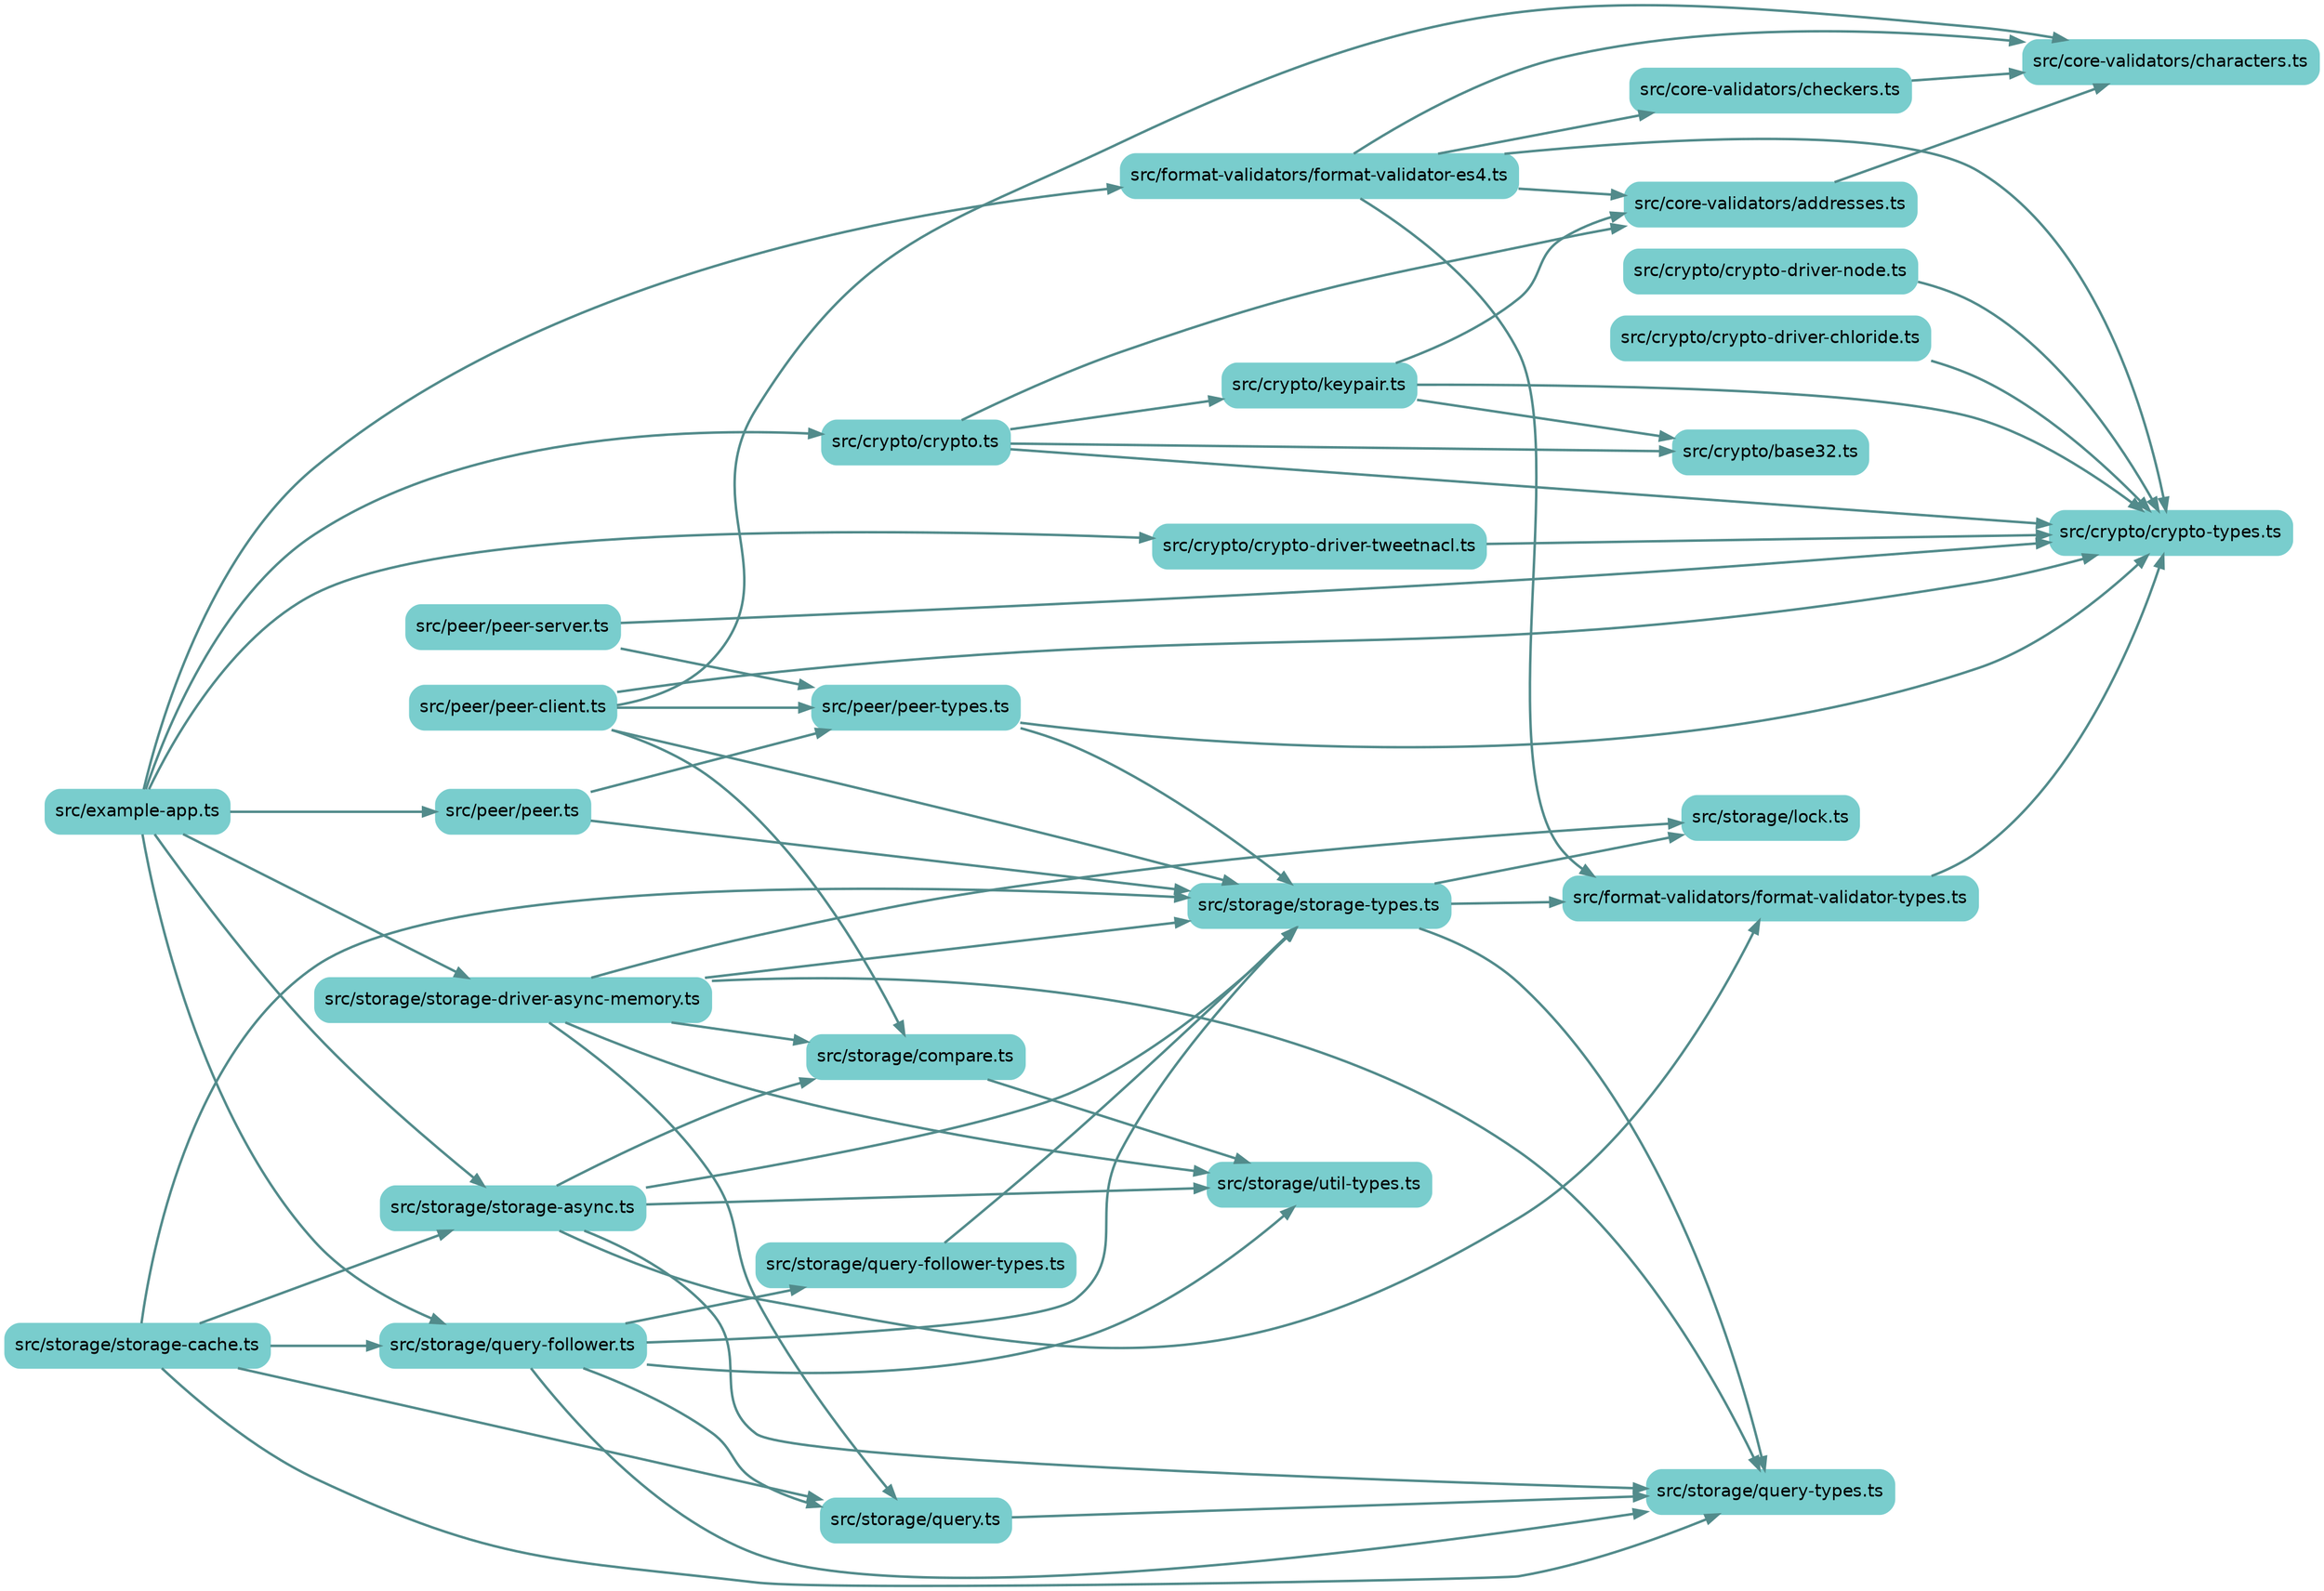 
digraph G {
    //splines=line;
    //splines=polyline;
    splines=true;
    rankdir=LR;
    //newrank=true;
    compound=true;
    graph [fontname = "helvetica"];  // dpi=72
    node [fontname = "helvetica"];
    edge [fontname = "helvetica"];
    
    // files in their folder clusters
        "src/example-app.ts" [label="src/example-app.ts", shape=rectangle; style="rounded,filled"; color=darkslategray3];
        "src/core-validators/addresses.ts" [label="src/core-validators/addresses.ts", shape=rectangle; style="rounded,filled"; color=darkslategray3];
            "src/core-validators/characters.ts" [label="src/core-validators/characters.ts", shape=rectangle; style="rounded,filled"; color=darkslategray3];
            "src/core-validators/checkers.ts" [label="src/core-validators/checkers.ts", shape=rectangle; style="rounded,filled"; color=darkslategray3];
        "src/crypto/base32.ts" [label="src/crypto/base32.ts", shape=rectangle; style="rounded,filled"; color=darkslategray3];
            "src/crypto/crypto-driver-chloride.ts" [label="src/crypto/crypto-driver-chloride.ts", shape=rectangle; style="rounded,filled"; color=darkslategray3];
            "src/crypto/crypto-driver-node.ts" [label="src/crypto/crypto-driver-node.ts", shape=rectangle; style="rounded,filled"; color=darkslategray3];
            "src/crypto/crypto-driver-tweetnacl.ts" [label="src/crypto/crypto-driver-tweetnacl.ts", shape=rectangle; style="rounded,filled"; color=darkslategray3];
            "src/crypto/crypto-types.ts" [label="src/crypto/crypto-types.ts", shape=rectangle; style="rounded,filled"; color=darkslategray3];
            "src/crypto/crypto.ts" [label="src/crypto/crypto.ts", shape=rectangle; style="rounded,filled"; color=darkslategray3];
            "src/crypto/keypair.ts" [label="src/crypto/keypair.ts", shape=rectangle; style="rounded,filled"; color=darkslategray3];
        "src/format-validators/format-validator-es4.ts" [label="src/format-validators/format-validator-es4.ts", shape=rectangle; style="rounded,filled"; color=darkslategray3];
            "src/format-validators/format-validator-types.ts" [label="src/format-validators/format-validator-types.ts", shape=rectangle; style="rounded,filled"; color=darkslategray3];
        "src/peer/peer-client.ts" [label="src/peer/peer-client.ts", shape=rectangle; style="rounded,filled"; color=darkslategray3];
            "src/peer/peer-server.ts" [label="src/peer/peer-server.ts", shape=rectangle; style="rounded,filled"; color=darkslategray3];
            "src/peer/peer-types.ts" [label="src/peer/peer-types.ts", shape=rectangle; style="rounded,filled"; color=darkslategray3];
            "src/peer/peer.ts" [label="src/peer/peer.ts", shape=rectangle; style="rounded,filled"; color=darkslategray3];
        "src/storage/compare.ts" [label="src/storage/compare.ts", shape=rectangle; style="rounded,filled"; color=darkslategray3];
            "src/storage/lock.ts" [label="src/storage/lock.ts", shape=rectangle; style="rounded,filled"; color=darkslategray3];
            "src/storage/query-follower-types.ts" [label="src/storage/query-follower-types.ts", shape=rectangle; style="rounded,filled"; color=darkslategray3];
            "src/storage/query-follower.ts" [label="src/storage/query-follower.ts", shape=rectangle; style="rounded,filled"; color=darkslategray3];
            "src/storage/query-types.ts" [label="src/storage/query-types.ts", shape=rectangle; style="rounded,filled"; color=darkslategray3];
            "src/storage/query.ts" [label="src/storage/query.ts", shape=rectangle; style="rounded,filled"; color=darkslategray3];
            "src/storage/storage-async.ts" [label="src/storage/storage-async.ts", shape=rectangle; style="rounded,filled"; color=darkslategray3];
            "src/storage/storage-cache.ts" [label="src/storage/storage-cache.ts", shape=rectangle; style="rounded,filled"; color=darkslategray3];
            "src/storage/storage-driver-async-memory.ts" [label="src/storage/storage-driver-async-memory.ts", shape=rectangle; style="rounded,filled"; color=darkslategray3];
            "src/storage/storage-types.ts" [label="src/storage/storage-types.ts", shape=rectangle; style="rounded,filled"; color=darkslategray3];
            "src/storage/util-types.ts" [label="src/storage/util-types.ts", shape=rectangle; style="rounded,filled"; color=darkslategray3];

    // edges between files
    "src/core-validators/addresses.ts" -> "src/core-validators/characters.ts" [penwidth=2; color=darkslategray4];
    "src/core-validators/checkers.ts" -> "src/core-validators/characters.ts" [penwidth=2; color=darkslategray4];
    "src/crypto/crypto-driver-chloride.ts" -> "src/crypto/crypto-types.ts" [penwidth=2; color=darkslategray4];
    "src/crypto/crypto-driver-node.ts" -> "src/crypto/crypto-types.ts" [penwidth=2; color=darkslategray4];
    "src/crypto/crypto-driver-tweetnacl.ts" -> "src/crypto/crypto-types.ts" [penwidth=2; color=darkslategray4];
    "src/crypto/crypto.ts" -> "src/crypto/crypto-types.ts" [penwidth=2; color=darkslategray4];
    "src/crypto/crypto.ts" -> "src/crypto/base32.ts" [penwidth=2; color=darkslategray4];
    "src/crypto/crypto.ts" -> "src/crypto/keypair.ts" [penwidth=2; color=darkslategray4];
    "src/crypto/crypto.ts" -> "src/core-validators/addresses.ts" [penwidth=2; color=darkslategray4];
    "src/crypto/keypair.ts" -> "src/crypto/base32.ts" [penwidth=2; color=darkslategray4];
    "src/crypto/keypair.ts" -> "src/crypto/crypto-types.ts" [penwidth=2; color=darkslategray4];
    "src/crypto/keypair.ts" -> "src/core-validators/addresses.ts" [penwidth=2; color=darkslategray4];
    "src/example-app.ts" -> "src/format-validators/format-validator-es4.ts" [penwidth=2; color=darkslategray4];
    "src/example-app.ts" -> "src/storage/storage-driver-async-memory.ts" [penwidth=2; color=darkslategray4];
    "src/example-app.ts" -> "src/storage/storage-async.ts" [penwidth=2; color=darkslategray4];
    "src/example-app.ts" -> "src/crypto/crypto.ts" [penwidth=2; color=darkslategray4];
    "src/example-app.ts" -> "src/crypto/crypto-driver-tweetnacl.ts" [penwidth=2; color=darkslategray4];
    "src/example-app.ts" -> "src/storage/query-follower.ts" [penwidth=2; color=darkslategray4];
    "src/example-app.ts" -> "src/peer/peer.ts" [penwidth=2; color=darkslategray4];
    "src/format-validators/format-validator-es4.ts" -> "src/format-validators/format-validator-types.ts" [penwidth=2; color=darkslategray4];
    "src/format-validators/format-validator-es4.ts" -> "src/crypto/crypto-types.ts" [penwidth=2; color=darkslategray4];
    "src/format-validators/format-validator-es4.ts" -> "src/core-validators/characters.ts" [penwidth=2; color=darkslategray4];
    "src/format-validators/format-validator-es4.ts" -> "src/core-validators/checkers.ts" [penwidth=2; color=darkslategray4];
    "src/format-validators/format-validator-es4.ts" -> "src/core-validators/addresses.ts" [penwidth=2; color=darkslategray4];
    "src/format-validators/format-validator-types.ts" -> "src/crypto/crypto-types.ts" [penwidth=2; color=darkslategray4];
    "src/peer/peer-client.ts" -> "src/crypto/crypto-types.ts" [penwidth=2; color=darkslategray4];
    "src/peer/peer-client.ts" -> "src/storage/storage-types.ts" [penwidth=2; color=darkslategray4];
    "src/peer/peer-client.ts" -> "src/peer/peer-types.ts" [penwidth=2; color=darkslategray4];
    "src/peer/peer-client.ts" -> "src/storage/compare.ts" [penwidth=2; color=darkslategray4];
    "src/peer/peer-client.ts" -> "src/core-validators/characters.ts" [penwidth=2; color=darkslategray4];
    "src/peer/peer-server.ts" -> "src/crypto/crypto-types.ts" [penwidth=2; color=darkslategray4];
    "src/peer/peer-server.ts" -> "src/peer/peer-types.ts" [penwidth=2; color=darkslategray4];
    "src/peer/peer-types.ts" -> "src/storage/storage-types.ts" [penwidth=2; color=darkslategray4];
    "src/peer/peer-types.ts" -> "src/crypto/crypto-types.ts" [penwidth=2; color=darkslategray4];
    "src/peer/peer.ts" -> "src/storage/storage-types.ts" [penwidth=2; color=darkslategray4];
    "src/peer/peer.ts" -> "src/peer/peer-types.ts" [penwidth=2; color=darkslategray4];
    "src/storage/compare.ts" -> "src/storage/util-types.ts" [penwidth=2; color=darkslategray4];
    "src/storage/query-follower-types.ts" -> "src/storage/storage-types.ts" [penwidth=2; color=darkslategray4];
    "src/storage/query-follower.ts" -> "src/storage/util-types.ts" [penwidth=2; color=darkslategray4];
    "src/storage/query-follower.ts" -> "src/storage/query-types.ts" [penwidth=2; color=darkslategray4];
    "src/storage/query-follower.ts" -> "src/storage/storage-types.ts" [penwidth=2; color=darkslategray4];
    "src/storage/query-follower.ts" -> "src/storage/query.ts" [penwidth=2; color=darkslategray4];
    "src/storage/query-follower.ts" -> "src/storage/query-follower-types.ts" [penwidth=2; color=darkslategray4];
    "src/storage/query.ts" -> "src/storage/query-types.ts" [penwidth=2; color=darkslategray4];
    "src/storage/storage-async.ts" -> "src/storage/util-types.ts" [penwidth=2; color=darkslategray4];
    "src/storage/storage-async.ts" -> "src/storage/query-types.ts" [penwidth=2; color=darkslategray4];
    "src/storage/storage-async.ts" -> "src/storage/storage-types.ts" [penwidth=2; color=darkslategray4];
    "src/storage/storage-async.ts" -> "src/format-validators/format-validator-types.ts" [penwidth=2; color=darkslategray4];
    "src/storage/storage-async.ts" -> "src/storage/compare.ts" [penwidth=2; color=darkslategray4];
    "src/storage/storage-cache.ts" -> "src/storage/query.ts" [penwidth=2; color=darkslategray4];
    "src/storage/storage-cache.ts" -> "src/storage/query-follower.ts" [penwidth=2; color=darkslategray4];
    "src/storage/storage-cache.ts" -> "src/storage/query-types.ts" [penwidth=2; color=darkslategray4];
    "src/storage/storage-cache.ts" -> "src/storage/storage-async.ts" [penwidth=2; color=darkslategray4];
    "src/storage/storage-cache.ts" -> "src/storage/storage-types.ts" [penwidth=2; color=darkslategray4];
    "src/storage/storage-driver-async-memory.ts" -> "src/storage/util-types.ts" [penwidth=2; color=darkslategray4];
    "src/storage/storage-driver-async-memory.ts" -> "src/storage/query-types.ts" [penwidth=2; color=darkslategray4];
    "src/storage/storage-driver-async-memory.ts" -> "src/storage/storage-types.ts" [penwidth=2; color=darkslategray4];
    "src/storage/storage-driver-async-memory.ts" -> "src/storage/compare.ts" [penwidth=2; color=darkslategray4];
    "src/storage/storage-driver-async-memory.ts" -> "src/storage/query.ts" [penwidth=2; color=darkslategray4];
    "src/storage/storage-driver-async-memory.ts" -> "src/storage/lock.ts" [penwidth=2; color=darkslategray4];
    "src/storage/storage-types.ts" -> "src/storage/query-types.ts" [penwidth=2; color=darkslategray4];
    "src/storage/storage-types.ts" -> "src/format-validators/format-validator-types.ts" [penwidth=2; color=darkslategray4];
    "src/storage/storage-types.ts" -> "src/storage/lock.ts" [penwidth=2; color=darkslategray4];

}
